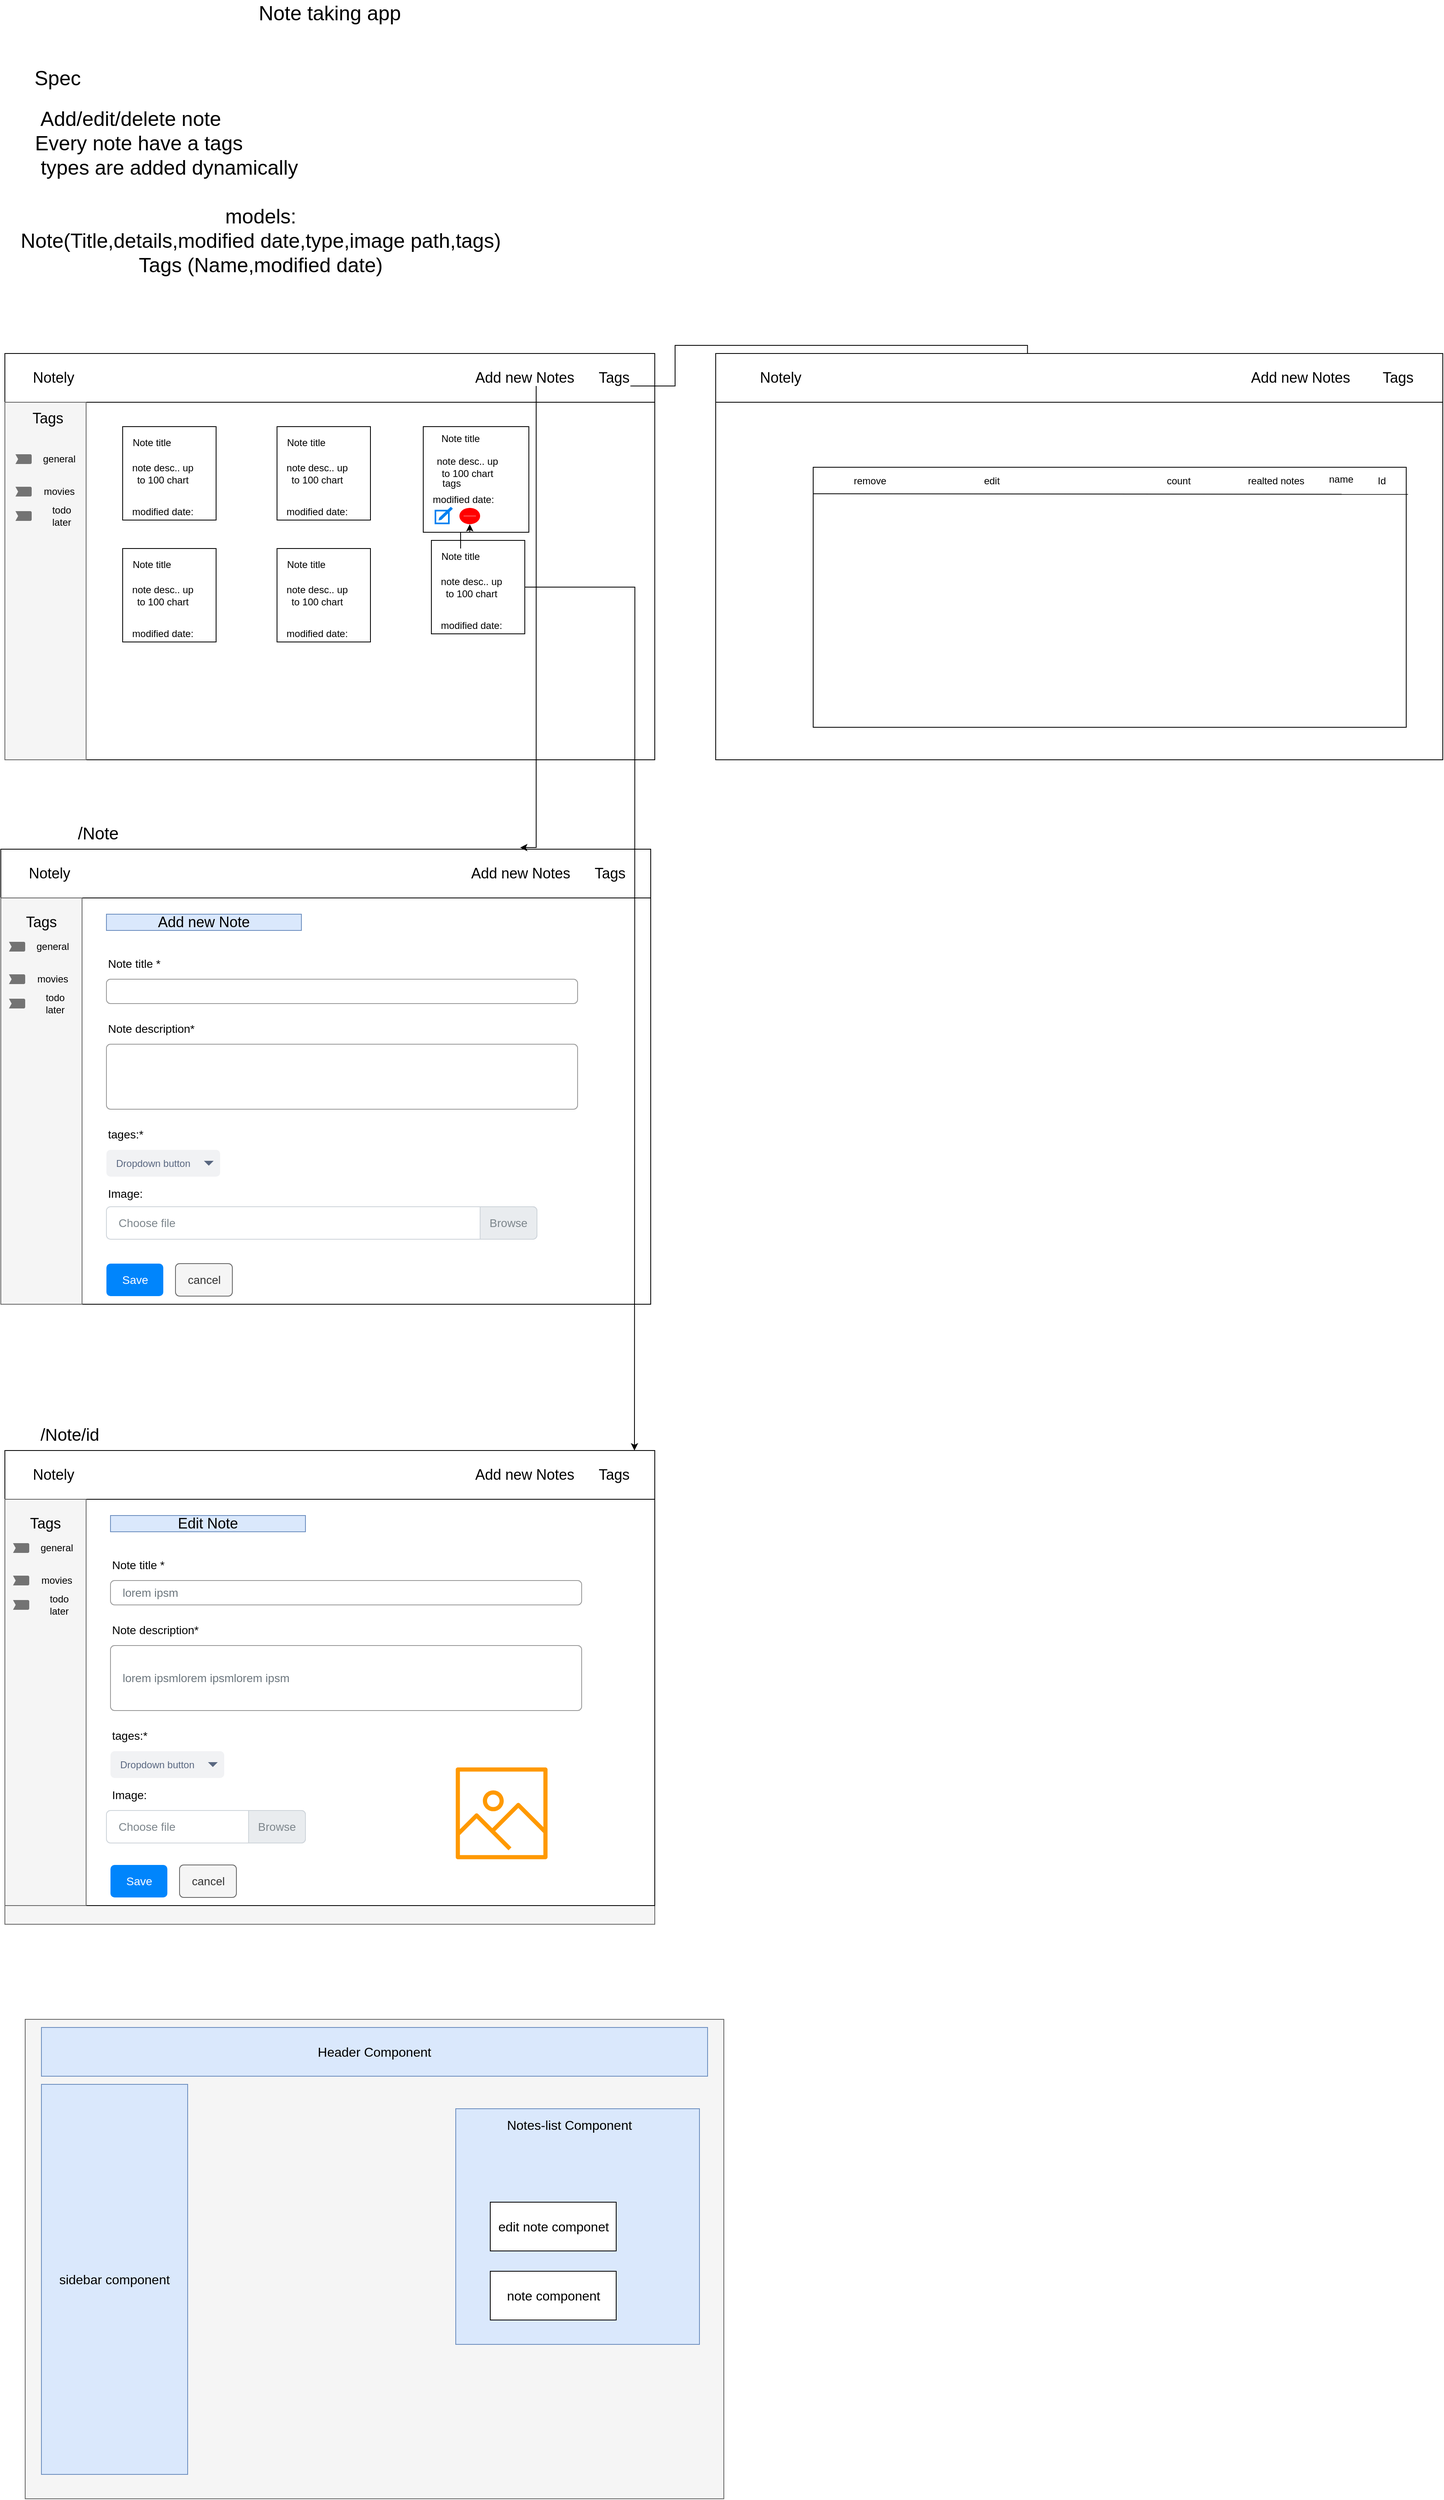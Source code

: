 <mxfile version="15.2.7" type="device"><diagram id="yvoiQX3ZDdmyQvrJNJ08" name="Page-1"><mxGraphModel dx="1185" dy="685" grid="1" gridSize="10" guides="1" tooltips="1" connect="1" arrows="1" fold="1" page="1" pageScale="1" pageWidth="850" pageHeight="1100" math="0" shadow="0"><root><mxCell id="0"/><mxCell id="1" parent="0"/><mxCell id="XDr7vgDbx87n39ObEpyf-2" value="&lt;font style=&quot;font-size: 25px&quot;&gt;Note taking app&lt;/font&gt;" style="text;html=1;strokeColor=none;fillColor=none;align=center;verticalAlign=middle;whiteSpace=wrap;rounded=0;" parent="1" vertex="1"><mxGeometry x="335" y="30" width="180" height="20" as="geometry"/></mxCell><mxCell id="XDr7vgDbx87n39ObEpyf-3" value="&lt;span style=&quot;font-size: 25px&quot;&gt;Spec&lt;/span&gt;" style="text;html=1;strokeColor=none;fillColor=none;align=center;verticalAlign=middle;whiteSpace=wrap;rounded=0;" parent="1" vertex="1"><mxGeometry x="30" y="110" width="120" height="20" as="geometry"/></mxCell><mxCell id="XDr7vgDbx87n39ObEpyf-8" value="&lt;span style=&quot;font-size: 25px&quot;&gt;models:&lt;br&gt;Note(Title,details,modified date,type,image path,tags)&lt;br&gt;Tags (Name,modified date)&lt;br&gt;&lt;/span&gt;" style="text;html=1;strokeColor=none;fillColor=none;align=center;verticalAlign=middle;whiteSpace=wrap;rounded=0;" parent="1" vertex="1"><mxGeometry x="40" y="310" width="600" height="20" as="geometry"/></mxCell><mxCell id="XDr7vgDbx87n39ObEpyf-9" value="" style="group" parent="1" vertex="1" connectable="0"><mxGeometry x="30" y="160" width="385" height="80" as="geometry"/></mxCell><mxCell id="XDr7vgDbx87n39ObEpyf-4" value="&lt;span style=&quot;font-size: 25px&quot;&gt;Add/edit/delete note&lt;/span&gt;" style="text;html=1;strokeColor=none;fillColor=none;align=center;verticalAlign=middle;whiteSpace=wrap;rounded=0;" parent="XDr7vgDbx87n39ObEpyf-9" vertex="1"><mxGeometry width="300" height="20" as="geometry"/></mxCell><mxCell id="XDr7vgDbx87n39ObEpyf-5" value="&lt;span style=&quot;font-size: 25px&quot;&gt;Every note have a tags&lt;/span&gt;" style="text;html=1;strokeColor=none;fillColor=none;align=center;verticalAlign=middle;whiteSpace=wrap;rounded=0;" parent="XDr7vgDbx87n39ObEpyf-9" vertex="1"><mxGeometry x="10" y="30" width="300" height="20" as="geometry"/></mxCell><mxCell id="XDr7vgDbx87n39ObEpyf-6" value="&lt;span style=&quot;font-size: 25px&quot;&gt;types are added dynamically&lt;/span&gt;" style="text;html=1;strokeColor=none;fillColor=none;align=center;verticalAlign=middle;whiteSpace=wrap;rounded=0;" parent="XDr7vgDbx87n39ObEpyf-9" vertex="1"><mxGeometry x="10" y="60" width="375" height="20" as="geometry"/></mxCell><mxCell id="XDr7vgDbx87n39ObEpyf-22" value="" style="group;fillColor=#f5f5f5;strokeColor=#666666;fontColor=#333333;" parent="1" vertex="1" connectable="0"><mxGeometry x="25" y="460" width="800" height="500" as="geometry"/></mxCell><mxCell id="XDr7vgDbx87n39ObEpyf-11" value="" style="rounded=0;whiteSpace=wrap;html=1;" parent="XDr7vgDbx87n39ObEpyf-22" vertex="1"><mxGeometry width="800" height="500" as="geometry"/></mxCell><mxCell id="XDr7vgDbx87n39ObEpyf-21" value="" style="group" parent="XDr7vgDbx87n39ObEpyf-22" vertex="1" connectable="0"><mxGeometry width="800" height="60" as="geometry"/></mxCell><mxCell id="XDr7vgDbx87n39ObEpyf-13" value="" style="rounded=0;whiteSpace=wrap;html=1;" parent="XDr7vgDbx87n39ObEpyf-21" vertex="1"><mxGeometry width="800" height="60" as="geometry"/></mxCell><mxCell id="XDr7vgDbx87n39ObEpyf-14" value="&lt;font style=&quot;font-size: 18px&quot;&gt;Notely&lt;/font&gt;" style="text;html=1;strokeColor=none;fillColor=none;align=center;verticalAlign=middle;whiteSpace=wrap;rounded=0;" parent="XDr7vgDbx87n39ObEpyf-21" vertex="1"><mxGeometry x="40" y="20" width="40" height="20" as="geometry"/></mxCell><mxCell id="XDr7vgDbx87n39ObEpyf-15" value="&lt;font style=&quot;font-size: 18px&quot;&gt;Tags&lt;/font&gt;" style="text;html=1;strokeColor=none;fillColor=none;align=center;verticalAlign=middle;whiteSpace=wrap;rounded=0;" parent="XDr7vgDbx87n39ObEpyf-21" vertex="1"><mxGeometry x="730" y="20" width="40" height="20" as="geometry"/></mxCell><mxCell id="XDr7vgDbx87n39ObEpyf-16" value="&lt;font style=&quot;font-size: 18px&quot;&gt;Add new Notes&lt;/font&gt;" style="text;html=1;strokeColor=none;fillColor=none;align=center;verticalAlign=middle;whiteSpace=wrap;rounded=0;" parent="XDr7vgDbx87n39ObEpyf-21" vertex="1"><mxGeometry x="570" y="20" width="140" height="20" as="geometry"/></mxCell><mxCell id="XDr7vgDbx87n39ObEpyf-23" value="" style="rounded=0;whiteSpace=wrap;html=1;fillColor=#f5f5f5;strokeColor=#666666;fontColor=#333333;" parent="XDr7vgDbx87n39ObEpyf-22" vertex="1"><mxGeometry y="60" width="100" height="440" as="geometry"/></mxCell><mxCell id="XDr7vgDbx87n39ObEpyf-79" value="" style="group;rounded=0;arcSize=26;" parent="XDr7vgDbx87n39ObEpyf-22" vertex="1" connectable="0"><mxGeometry x="145" y="90" width="115" height="115" as="geometry"/></mxCell><mxCell id="XDr7vgDbx87n39ObEpyf-38" value="" style="whiteSpace=wrap;html=1;aspect=fixed;" parent="XDr7vgDbx87n39ObEpyf-79" vertex="1"><mxGeometry width="115" height="115" as="geometry"/></mxCell><mxCell id="XDr7vgDbx87n39ObEpyf-44" value="Note title" style="text;html=1;strokeColor=none;fillColor=none;align=center;verticalAlign=middle;whiteSpace=wrap;rounded=0;" parent="XDr7vgDbx87n39ObEpyf-79" vertex="1"><mxGeometry y="10" width="72" height="20" as="geometry"/></mxCell><mxCell id="XDr7vgDbx87n39ObEpyf-46" value="note desc.. up to 100 chart" style="text;html=1;strokeColor=none;fillColor=none;align=center;verticalAlign=middle;whiteSpace=wrap;rounded=0;" parent="XDr7vgDbx87n39ObEpyf-79" vertex="1"><mxGeometry x="5" y="47.5" width="89" height="20" as="geometry"/></mxCell><mxCell id="XDr7vgDbx87n39ObEpyf-47" value="modified date:" style="text;html=1;strokeColor=none;fillColor=none;align=center;verticalAlign=middle;whiteSpace=wrap;rounded=0;" parent="XDr7vgDbx87n39ObEpyf-79" vertex="1"><mxGeometry y="95" width="99" height="20" as="geometry"/></mxCell><mxCell id="XDr7vgDbx87n39ObEpyf-80" value="" style="group;rounded=0;arcSize=26;" parent="XDr7vgDbx87n39ObEpyf-22" vertex="1" connectable="0"><mxGeometry x="335" y="90" width="115" height="115" as="geometry"/></mxCell><mxCell id="XDr7vgDbx87n39ObEpyf-81" value="" style="whiteSpace=wrap;html=1;aspect=fixed;" parent="XDr7vgDbx87n39ObEpyf-80" vertex="1"><mxGeometry width="115" height="115" as="geometry"/></mxCell><mxCell id="XDr7vgDbx87n39ObEpyf-82" value="Note title" style="text;html=1;strokeColor=none;fillColor=none;align=center;verticalAlign=middle;whiteSpace=wrap;rounded=0;" parent="XDr7vgDbx87n39ObEpyf-80" vertex="1"><mxGeometry y="10" width="72" height="20" as="geometry"/></mxCell><mxCell id="XDr7vgDbx87n39ObEpyf-83" value="note desc.. up to 100 chart" style="text;html=1;strokeColor=none;fillColor=none;align=center;verticalAlign=middle;whiteSpace=wrap;rounded=0;" parent="XDr7vgDbx87n39ObEpyf-80" vertex="1"><mxGeometry x="5" y="47.5" width="89" height="20" as="geometry"/></mxCell><mxCell id="XDr7vgDbx87n39ObEpyf-84" value="modified date:" style="text;html=1;strokeColor=none;fillColor=none;align=center;verticalAlign=middle;whiteSpace=wrap;rounded=0;" parent="XDr7vgDbx87n39ObEpyf-80" vertex="1"><mxGeometry y="95" width="99" height="20" as="geometry"/></mxCell><mxCell id="XDr7vgDbx87n39ObEpyf-85" value="" style="group;rounded=0;arcSize=26;" parent="XDr7vgDbx87n39ObEpyf-22" vertex="1" connectable="0"><mxGeometry x="525" y="90" width="120" height="130" as="geometry"/></mxCell><mxCell id="XDr7vgDbx87n39ObEpyf-86" value="" style="whiteSpace=wrap;html=1;aspect=fixed;" parent="XDr7vgDbx87n39ObEpyf-85" vertex="1"><mxGeometry x="-10" width="130" height="130" as="geometry"/></mxCell><mxCell id="XDr7vgDbx87n39ObEpyf-87" value="Note title" style="text;html=1;strokeColor=none;fillColor=none;align=center;verticalAlign=middle;whiteSpace=wrap;rounded=0;" parent="XDr7vgDbx87n39ObEpyf-85" vertex="1"><mxGeometry y="10" width="72" height="10" as="geometry"/></mxCell><mxCell id="XDr7vgDbx87n39ObEpyf-88" value="note desc.. up to 100 chart" style="text;html=1;strokeColor=none;fillColor=none;align=center;verticalAlign=middle;whiteSpace=wrap;rounded=0;" parent="XDr7vgDbx87n39ObEpyf-85" vertex="1"><mxGeometry y="40" width="89" height="20" as="geometry"/></mxCell><mxCell id="XDr7vgDbx87n39ObEpyf-89" value="modified date:" style="text;html=1;strokeColor=none;fillColor=none;align=center;verticalAlign=middle;whiteSpace=wrap;rounded=0;" parent="XDr7vgDbx87n39ObEpyf-85" vertex="1"><mxGeometry x="-10" y="80" width="99" height="20" as="geometry"/></mxCell><mxCell id="H2JSIF1cEJvXclZxtilp-1" value="" style="html=1;verticalLabelPosition=bottom;align=center;labelBackgroundColor=#ffffff;verticalAlign=top;strokeWidth=2;strokeColor=#0080F0;shadow=0;dashed=0;shape=mxgraph.ios7.icons.compose;" parent="XDr7vgDbx87n39ObEpyf-85" vertex="1"><mxGeometry x="5" y="100" width="20" height="19.1" as="geometry"/></mxCell><mxCell id="Yh9-ZsZK0XtyXWlbU38a-1" value="tags" style="text;html=1;strokeColor=none;fillColor=none;align=center;verticalAlign=middle;whiteSpace=wrap;rounded=0;" vertex="1" parent="XDr7vgDbx87n39ObEpyf-85"><mxGeometry x="5" y="60" width="40" height="20" as="geometry"/></mxCell><mxCell id="Yh9-ZsZK0XtyXWlbU38a-2" value="" style="html=1;verticalLabelPosition=bottom;labelBackgroundColor=#ffffff;verticalAlign=top;shadow=0;dashed=0;strokeWidth=2;shape=mxgraph.ios7.misc.delete;fillColor=#ff0000;strokeColor=#ffffff;sketch=0;" vertex="1" parent="XDr7vgDbx87n39ObEpyf-85"><mxGeometry x="34.5" y="100" width="25.5" height="20" as="geometry"/></mxCell><mxCell id="XDr7vgDbx87n39ObEpyf-91" value="" style="group;rounded=0;arcSize=26;" parent="XDr7vgDbx87n39ObEpyf-22" vertex="1" connectable="0"><mxGeometry x="525" y="230" width="115" height="115" as="geometry"/></mxCell><mxCell id="XDr7vgDbx87n39ObEpyf-92" value="" style="whiteSpace=wrap;html=1;aspect=fixed;" parent="XDr7vgDbx87n39ObEpyf-91" vertex="1"><mxGeometry width="115" height="115" as="geometry"/></mxCell><mxCell id="XDr7vgDbx87n39ObEpyf-93" value="Note title" style="text;html=1;strokeColor=none;fillColor=none;align=center;verticalAlign=middle;whiteSpace=wrap;rounded=0;" parent="XDr7vgDbx87n39ObEpyf-91" vertex="1"><mxGeometry y="10" width="72" height="20" as="geometry"/></mxCell><mxCell id="XDr7vgDbx87n39ObEpyf-94" value="note desc.. up to 100 chart" style="text;html=1;strokeColor=none;fillColor=none;align=center;verticalAlign=middle;whiteSpace=wrap;rounded=0;" parent="XDr7vgDbx87n39ObEpyf-91" vertex="1"><mxGeometry x="5" y="47.5" width="89" height="20" as="geometry"/></mxCell><mxCell id="XDr7vgDbx87n39ObEpyf-95" value="modified date:" style="text;html=1;strokeColor=none;fillColor=none;align=center;verticalAlign=middle;whiteSpace=wrap;rounded=0;" parent="XDr7vgDbx87n39ObEpyf-91" vertex="1"><mxGeometry y="95" width="99" height="20" as="geometry"/></mxCell><mxCell id="XDr7vgDbx87n39ObEpyf-96" value="" style="group;rounded=0;arcSize=26;" parent="XDr7vgDbx87n39ObEpyf-22" vertex="1" connectable="0"><mxGeometry x="335" y="240" width="115" height="115" as="geometry"/></mxCell><mxCell id="XDr7vgDbx87n39ObEpyf-97" value="" style="whiteSpace=wrap;html=1;aspect=fixed;" parent="XDr7vgDbx87n39ObEpyf-96" vertex="1"><mxGeometry width="115" height="115" as="geometry"/></mxCell><mxCell id="XDr7vgDbx87n39ObEpyf-98" value="Note title" style="text;html=1;strokeColor=none;fillColor=none;align=center;verticalAlign=middle;whiteSpace=wrap;rounded=0;" parent="XDr7vgDbx87n39ObEpyf-96" vertex="1"><mxGeometry y="10" width="72" height="20" as="geometry"/></mxCell><mxCell id="XDr7vgDbx87n39ObEpyf-99" value="note desc.. up to 100 chart" style="text;html=1;strokeColor=none;fillColor=none;align=center;verticalAlign=middle;whiteSpace=wrap;rounded=0;" parent="XDr7vgDbx87n39ObEpyf-96" vertex="1"><mxGeometry x="5" y="47.5" width="89" height="20" as="geometry"/></mxCell><mxCell id="XDr7vgDbx87n39ObEpyf-100" value="modified date:" style="text;html=1;strokeColor=none;fillColor=none;align=center;verticalAlign=middle;whiteSpace=wrap;rounded=0;" parent="XDr7vgDbx87n39ObEpyf-96" vertex="1"><mxGeometry y="95" width="99" height="20" as="geometry"/></mxCell><mxCell id="XDr7vgDbx87n39ObEpyf-102" value="" style="group;rounded=0;arcSize=26;" parent="XDr7vgDbx87n39ObEpyf-22" vertex="1" connectable="0"><mxGeometry x="145" y="240" width="115" height="115" as="geometry"/></mxCell><mxCell id="XDr7vgDbx87n39ObEpyf-103" value="" style="whiteSpace=wrap;html=1;aspect=fixed;" parent="XDr7vgDbx87n39ObEpyf-102" vertex="1"><mxGeometry width="115" height="115" as="geometry"/></mxCell><mxCell id="XDr7vgDbx87n39ObEpyf-104" value="Note title" style="text;html=1;strokeColor=none;fillColor=none;align=center;verticalAlign=middle;whiteSpace=wrap;rounded=0;" parent="XDr7vgDbx87n39ObEpyf-102" vertex="1"><mxGeometry y="10" width="72" height="20" as="geometry"/></mxCell><mxCell id="XDr7vgDbx87n39ObEpyf-105" value="note desc.. up to 100 chart" style="text;html=1;strokeColor=none;fillColor=none;align=center;verticalAlign=middle;whiteSpace=wrap;rounded=0;" parent="XDr7vgDbx87n39ObEpyf-102" vertex="1"><mxGeometry x="5" y="47.5" width="89" height="20" as="geometry"/></mxCell><mxCell id="XDr7vgDbx87n39ObEpyf-106" value="modified date:" style="text;html=1;strokeColor=none;fillColor=none;align=center;verticalAlign=middle;whiteSpace=wrap;rounded=0;" parent="XDr7vgDbx87n39ObEpyf-102" vertex="1"><mxGeometry y="95" width="99" height="20" as="geometry"/></mxCell><mxCell id="XDr7vgDbx87n39ObEpyf-187" value="&lt;font style=&quot;font-size: 18px&quot;&gt;Tags&lt;/font&gt;" style="text;html=1;strokeColor=none;fillColor=none;align=center;verticalAlign=middle;whiteSpace=wrap;rounded=0;" parent="XDr7vgDbx87n39ObEpyf-22" vertex="1"><mxGeometry x="33" y="70" width="40" height="20" as="geometry"/></mxCell><mxCell id="XDr7vgDbx87n39ObEpyf-34" value="" style="group" parent="XDr7vgDbx87n39ObEpyf-22" vertex="1" connectable="0"><mxGeometry x="13" y="190" width="80" height="20" as="geometry"/></mxCell><mxCell id="XDr7vgDbx87n39ObEpyf-35" value="" style="dashed=0;aspect=fixed;verticalLabelPosition=bottom;verticalAlign=top;align=center;shape=mxgraph.gmdl.bookmark;strokeColor=none;fillColor=#737373;shadow=0;sketch=0;rotation=90;" parent="XDr7vgDbx87n39ObEpyf-34" vertex="1"><mxGeometry x="4" width="12" height="20" as="geometry"/></mxCell><mxCell id="XDr7vgDbx87n39ObEpyf-36" value="todo later" style="text;html=1;strokeColor=none;fillColor=none;align=center;verticalAlign=middle;whiteSpace=wrap;rounded=0;" parent="XDr7vgDbx87n39ObEpyf-34" vertex="1"><mxGeometry x="34" width="46" height="20" as="geometry"/></mxCell><mxCell id="XDr7vgDbx87n39ObEpyf-31" value="" style="group" parent="XDr7vgDbx87n39ObEpyf-22" vertex="1" connectable="0"><mxGeometry x="13" y="160" width="74" height="20" as="geometry"/></mxCell><mxCell id="XDr7vgDbx87n39ObEpyf-32" value="" style="dashed=0;aspect=fixed;verticalLabelPosition=bottom;verticalAlign=top;align=center;shape=mxgraph.gmdl.bookmark;strokeColor=none;fillColor=#737373;shadow=0;sketch=0;rotation=90;" parent="XDr7vgDbx87n39ObEpyf-31" vertex="1"><mxGeometry x="4" width="12" height="20" as="geometry"/></mxCell><mxCell id="XDr7vgDbx87n39ObEpyf-33" value="movies" style="text;html=1;strokeColor=none;fillColor=none;align=center;verticalAlign=middle;whiteSpace=wrap;rounded=0;" parent="XDr7vgDbx87n39ObEpyf-31" vertex="1"><mxGeometry x="34" width="40" height="20" as="geometry"/></mxCell><mxCell id="XDr7vgDbx87n39ObEpyf-30" value="" style="group" parent="XDr7vgDbx87n39ObEpyf-22" vertex="1" connectable="0"><mxGeometry x="13" y="120" width="74" height="20" as="geometry"/></mxCell><mxCell id="XDr7vgDbx87n39ObEpyf-25" value="" style="dashed=0;aspect=fixed;verticalLabelPosition=bottom;verticalAlign=top;align=center;shape=mxgraph.gmdl.bookmark;strokeColor=none;fillColor=#737373;shadow=0;sketch=0;rotation=90;" parent="XDr7vgDbx87n39ObEpyf-30" vertex="1"><mxGeometry x="4" width="12" height="20" as="geometry"/></mxCell><mxCell id="XDr7vgDbx87n39ObEpyf-28" value="general" style="text;html=1;strokeColor=none;fillColor=none;align=center;verticalAlign=middle;whiteSpace=wrap;rounded=0;" parent="XDr7vgDbx87n39ObEpyf-30" vertex="1"><mxGeometry x="34" width="40" height="20" as="geometry"/></mxCell><mxCell id="Yh9-ZsZK0XtyXWlbU38a-3" value="" style="edgeStyle=orthogonalEdgeStyle;rounded=0;orthogonalLoop=1;jettySize=auto;html=1;" edge="1" parent="XDr7vgDbx87n39ObEpyf-22" source="XDr7vgDbx87n39ObEpyf-93" target="Yh9-ZsZK0XtyXWlbU38a-2"><mxGeometry relative="1" as="geometry"/></mxCell><mxCell id="XDr7vgDbx87n39ObEpyf-108" value="" style="group;fillColor=#f5f5f5;strokeColor=#666666;fontColor=#333333;" parent="1" vertex="1" connectable="0"><mxGeometry x="20" y="1070" width="800" height="560" as="geometry"/></mxCell><mxCell id="XDr7vgDbx87n39ObEpyf-109" value="" style="rounded=0;whiteSpace=wrap;html=1;" parent="XDr7vgDbx87n39ObEpyf-108" vertex="1"><mxGeometry width="800" height="560" as="geometry"/></mxCell><mxCell id="XDr7vgDbx87n39ObEpyf-110" value="" style="group" parent="XDr7vgDbx87n39ObEpyf-108" vertex="1" connectable="0"><mxGeometry width="800" height="60" as="geometry"/></mxCell><mxCell id="XDr7vgDbx87n39ObEpyf-111" value="" style="rounded=0;whiteSpace=wrap;html=1;" parent="XDr7vgDbx87n39ObEpyf-110" vertex="1"><mxGeometry width="800" height="60" as="geometry"/></mxCell><mxCell id="XDr7vgDbx87n39ObEpyf-112" value="&lt;font style=&quot;font-size: 18px&quot;&gt;Notely&lt;/font&gt;" style="text;html=1;strokeColor=none;fillColor=none;align=center;verticalAlign=middle;whiteSpace=wrap;rounded=0;" parent="XDr7vgDbx87n39ObEpyf-110" vertex="1"><mxGeometry x="40" y="20" width="40" height="20" as="geometry"/></mxCell><mxCell id="XDr7vgDbx87n39ObEpyf-113" value="&lt;font style=&quot;font-size: 18px&quot;&gt;Tags&lt;/font&gt;" style="text;html=1;strokeColor=none;fillColor=none;align=center;verticalAlign=middle;whiteSpace=wrap;rounded=0;" parent="XDr7vgDbx87n39ObEpyf-110" vertex="1"><mxGeometry x="730" y="20" width="40" height="20" as="geometry"/></mxCell><mxCell id="XDr7vgDbx87n39ObEpyf-114" value="&lt;font style=&quot;font-size: 18px&quot;&gt;Add new Notes&lt;/font&gt;" style="text;html=1;strokeColor=none;fillColor=none;align=center;verticalAlign=middle;whiteSpace=wrap;rounded=0;" parent="XDr7vgDbx87n39ObEpyf-110" vertex="1"><mxGeometry x="570" y="20" width="140" height="20" as="geometry"/></mxCell><mxCell id="XDr7vgDbx87n39ObEpyf-115" value="" style="rounded=0;whiteSpace=wrap;html=1;fillColor=#f5f5f5;strokeColor=#666666;fontColor=#333333;" parent="XDr7vgDbx87n39ObEpyf-108" vertex="1"><mxGeometry y="60" width="100" height="500" as="geometry"/></mxCell><mxCell id="XDr7vgDbx87n39ObEpyf-178" value="Note title *" style="fillColor=none;strokeColor=none;align=left;fontSize=14;rounded=0;" parent="XDr7vgDbx87n39ObEpyf-108" vertex="1"><mxGeometry x="130" y="120" width="260" height="40" as="geometry"/></mxCell><mxCell id="XDr7vgDbx87n39ObEpyf-179" value="" style="html=1;shadow=0;dashed=0;shape=mxgraph.bootstrap.rrect;rSize=5;fillColor=none;strokeColor=#999999;align=left;spacing=15;fontSize=14;fontColor=#6C767D;rounded=0;" parent="XDr7vgDbx87n39ObEpyf-108" vertex="1"><mxGeometry x="130" y="160" width="580" height="30" as="geometry"/></mxCell><mxCell id="XDr7vgDbx87n39ObEpyf-181" value="Note description*" style="fillColor=none;strokeColor=none;align=left;fontSize=14;rounded=0;" parent="XDr7vgDbx87n39ObEpyf-108" vertex="1"><mxGeometry x="130" y="200" width="260" height="40" as="geometry"/></mxCell><mxCell id="XDr7vgDbx87n39ObEpyf-182" value="" style="html=1;shadow=0;dashed=0;shape=mxgraph.bootstrap.rrect;rSize=5;fillColor=none;strokeColor=#999999;align=left;spacing=15;fontSize=14;fontColor=#6C767D;rounded=0;" parent="XDr7vgDbx87n39ObEpyf-108" vertex="1"><mxGeometry x="130" y="240" width="580" height="80" as="geometry"/></mxCell><mxCell id="XDr7vgDbx87n39ObEpyf-184" value="Save" style="html=1;shadow=0;dashed=0;shape=mxgraph.bootstrap.rrect;rSize=5;fillColor=#0085FC;strokeColor=none;align=center;fontSize=14;fontColor=#FFFFFF;rounded=0;" parent="XDr7vgDbx87n39ObEpyf-108" vertex="1"><mxGeometry x="130" y="510" width="70" height="40" as="geometry"/></mxCell><mxCell id="XDr7vgDbx87n39ObEpyf-185" value="&lt;font style=&quot;font-size: 18px&quot;&gt;Add new Note&lt;/font&gt;" style="text;html=1;strokeColor=#6c8ebf;fillColor=#dae8fc;align=center;verticalAlign=middle;whiteSpace=wrap;rounded=0;" parent="XDr7vgDbx87n39ObEpyf-108" vertex="1"><mxGeometry x="130" y="80" width="240" height="20" as="geometry"/></mxCell><mxCell id="XDr7vgDbx87n39ObEpyf-189" value="" style="group" parent="XDr7vgDbx87n39ObEpyf-108" vertex="1" connectable="0"><mxGeometry x="10" y="110" width="80" height="90" as="geometry"/></mxCell><mxCell id="XDr7vgDbx87n39ObEpyf-116" value="" style="group" parent="XDr7vgDbx87n39ObEpyf-189" vertex="1" connectable="0"><mxGeometry width="74" height="20" as="geometry"/></mxCell><mxCell id="XDr7vgDbx87n39ObEpyf-117" value="" style="dashed=0;aspect=fixed;verticalLabelPosition=bottom;verticalAlign=top;align=center;shape=mxgraph.gmdl.bookmark;strokeColor=none;fillColor=#737373;shadow=0;sketch=0;rotation=90;" parent="XDr7vgDbx87n39ObEpyf-116" vertex="1"><mxGeometry x="4" width="12" height="20" as="geometry"/></mxCell><mxCell id="XDr7vgDbx87n39ObEpyf-118" value="general" style="text;html=1;strokeColor=none;fillColor=none;align=center;verticalAlign=middle;whiteSpace=wrap;rounded=0;" parent="XDr7vgDbx87n39ObEpyf-116" vertex="1"><mxGeometry x="34" width="40" height="20" as="geometry"/></mxCell><mxCell id="XDr7vgDbx87n39ObEpyf-119" value="" style="group" parent="XDr7vgDbx87n39ObEpyf-189" vertex="1" connectable="0"><mxGeometry y="40" width="74" height="20" as="geometry"/></mxCell><mxCell id="XDr7vgDbx87n39ObEpyf-120" value="" style="dashed=0;aspect=fixed;verticalLabelPosition=bottom;verticalAlign=top;align=center;shape=mxgraph.gmdl.bookmark;strokeColor=none;fillColor=#737373;shadow=0;sketch=0;rotation=90;" parent="XDr7vgDbx87n39ObEpyf-119" vertex="1"><mxGeometry x="4" width="12" height="20" as="geometry"/></mxCell><mxCell id="XDr7vgDbx87n39ObEpyf-121" value="movies" style="text;html=1;strokeColor=none;fillColor=none;align=center;verticalAlign=middle;whiteSpace=wrap;rounded=0;" parent="XDr7vgDbx87n39ObEpyf-119" vertex="1"><mxGeometry x="34" width="40" height="20" as="geometry"/></mxCell><mxCell id="XDr7vgDbx87n39ObEpyf-122" value="" style="group" parent="XDr7vgDbx87n39ObEpyf-189" vertex="1" connectable="0"><mxGeometry y="70" width="80" height="20" as="geometry"/></mxCell><mxCell id="XDr7vgDbx87n39ObEpyf-123" value="" style="dashed=0;aspect=fixed;verticalLabelPosition=bottom;verticalAlign=top;align=center;shape=mxgraph.gmdl.bookmark;strokeColor=none;fillColor=#737373;shadow=0;sketch=0;rotation=90;" parent="XDr7vgDbx87n39ObEpyf-122" vertex="1"><mxGeometry x="4" width="12" height="20" as="geometry"/></mxCell><mxCell id="XDr7vgDbx87n39ObEpyf-124" value="todo later" style="text;html=1;strokeColor=none;fillColor=none;align=center;verticalAlign=middle;whiteSpace=wrap;rounded=0;" parent="XDr7vgDbx87n39ObEpyf-122" vertex="1"><mxGeometry x="34" width="46" height="20" as="geometry"/></mxCell><mxCell id="XDr7vgDbx87n39ObEpyf-191" value="&lt;font style=&quot;font-size: 18px&quot;&gt;Tags&lt;/font&gt;" style="text;html=1;strokeColor=none;fillColor=none;align=center;verticalAlign=middle;whiteSpace=wrap;rounded=0;" parent="XDr7vgDbx87n39ObEpyf-108" vertex="1"><mxGeometry x="30" y="80" width="40" height="20" as="geometry"/></mxCell><mxCell id="XDr7vgDbx87n39ObEpyf-195" value="tages:*" style="fillColor=none;strokeColor=none;align=left;fontSize=14;rounded=0;" parent="XDr7vgDbx87n39ObEpyf-108" vertex="1"><mxGeometry x="130" y="330" width="260" height="40" as="geometry"/></mxCell><mxCell id="XDr7vgDbx87n39ObEpyf-196" value="Dropdown button" style="rounded=1;fillColor=#F1F2F4;strokeColor=none;html=1;fontColor=#596780;align=left;fontSize=12;spacingLeft=10;sketch=0;" parent="XDr7vgDbx87n39ObEpyf-108" vertex="1"><mxGeometry x="130" y="370" width="140" height="33" as="geometry"/></mxCell><mxCell id="XDr7vgDbx87n39ObEpyf-197" value="" style="shape=triangle;direction=south;fillColor=#596780;strokeColor=none;html=1;sketch=0;" parent="XDr7vgDbx87n39ObEpyf-196" vertex="1"><mxGeometry x="1" y="0.5" width="12" height="6" relative="1" as="geometry"><mxPoint x="-20" y="-3" as="offset"/></mxGeometry></mxCell><mxCell id="XDr7vgDbx87n39ObEpyf-198" value="cancel" style="html=1;shadow=0;dashed=0;shape=mxgraph.bootstrap.rrect;rSize=5;fillColor=#f5f5f5;strokeColor=#666666;align=center;fontSize=14;rounded=0;fontColor=#333333;" parent="XDr7vgDbx87n39ObEpyf-108" vertex="1"><mxGeometry x="215" y="510" width="70" height="40" as="geometry"/></mxCell><mxCell id="XDr7vgDbx87n39ObEpyf-199" value="Choose file" style="html=1;shadow=0;dashed=0;shape=mxgraph.bootstrap.rrect;rSize=5;strokeColor=#CED4DA;html=1;whiteSpace=wrap;fillColor=#FFFFFF;fontColor=#7D868C;align=left;spacingLeft=0;spacing=15;fontSize=14;rounded=0;" parent="XDr7vgDbx87n39ObEpyf-108" vertex="1"><mxGeometry x="130" y="440" width="530" height="40" as="geometry"/></mxCell><mxCell id="XDr7vgDbx87n39ObEpyf-200" value="Browse" style="html=1;shadow=0;dashed=0;shape=mxgraph.bootstrap.rightButton;strokeColor=inherit;gradientColor=inherit;fontColor=inherit;fillColor=#E9ECEF;rSize=5;perimeter=none;whiteSpace=wrap;resizeHeight=1;fontSize=14;" parent="XDr7vgDbx87n39ObEpyf-199" vertex="1"><mxGeometry x="1" width="70" height="40" relative="1" as="geometry"><mxPoint x="-70" as="offset"/></mxGeometry></mxCell><mxCell id="XDr7vgDbx87n39ObEpyf-201" value="Image:" style="fillColor=none;strokeColor=none;align=left;fontSize=14;rounded=0;" parent="XDr7vgDbx87n39ObEpyf-108" vertex="1"><mxGeometry x="130" y="403" width="260" height="40" as="geometry"/></mxCell><mxCell id="XDr7vgDbx87n39ObEpyf-192" style="edgeStyle=orthogonalEdgeStyle;rounded=0;orthogonalLoop=1;jettySize=auto;html=1;entryX=0.799;entryY=-0.033;entryDx=0;entryDy=0;entryPerimeter=0;" parent="1" source="XDr7vgDbx87n39ObEpyf-16" target="XDr7vgDbx87n39ObEpyf-111" edge="1"><mxGeometry relative="1" as="geometry"><Array as="points"><mxPoint x="679" y="650"/><mxPoint x="679" y="650"/></Array></mxGeometry></mxCell><mxCell id="XDr7vgDbx87n39ObEpyf-202" value="/Note" style="text;html=1;strokeColor=none;fillColor=none;align=center;verticalAlign=middle;whiteSpace=wrap;rounded=0;fontSize=21;" parent="1" vertex="1"><mxGeometry x="60" y="1040" width="160" height="20" as="geometry"/></mxCell><mxCell id="XDr7vgDbx87n39ObEpyf-204" style="edgeStyle=orthogonalEdgeStyle;rounded=0;orthogonalLoop=1;jettySize=auto;html=1;fontSize=21;" parent="1" source="XDr7vgDbx87n39ObEpyf-92" edge="1"><mxGeometry relative="1" as="geometry"><mxPoint x="800" y="1810" as="targetPoint"/></mxGeometry></mxCell><mxCell id="XDr7vgDbx87n39ObEpyf-205" value="" style="group;fillColor=#f5f5f5;strokeColor=#666666;fontColor=#333333;" parent="1" vertex="1" connectable="0"><mxGeometry x="25" y="1810" width="800" height="583" as="geometry"/></mxCell><mxCell id="XDr7vgDbx87n39ObEpyf-206" value="" style="rounded=0;whiteSpace=wrap;html=1;" parent="XDr7vgDbx87n39ObEpyf-205" vertex="1"><mxGeometry width="800" height="560" as="geometry"/></mxCell><mxCell id="XDr7vgDbx87n39ObEpyf-207" value="" style="group" parent="XDr7vgDbx87n39ObEpyf-205" vertex="1" connectable="0"><mxGeometry width="800" height="60" as="geometry"/></mxCell><mxCell id="XDr7vgDbx87n39ObEpyf-208" value="" style="rounded=0;whiteSpace=wrap;html=1;" parent="XDr7vgDbx87n39ObEpyf-207" vertex="1"><mxGeometry width="800" height="60" as="geometry"/></mxCell><mxCell id="XDr7vgDbx87n39ObEpyf-209" value="&lt;font style=&quot;font-size: 18px&quot;&gt;Notely&lt;/font&gt;" style="text;html=1;strokeColor=none;fillColor=none;align=center;verticalAlign=middle;whiteSpace=wrap;rounded=0;" parent="XDr7vgDbx87n39ObEpyf-207" vertex="1"><mxGeometry x="40" y="20" width="40" height="20" as="geometry"/></mxCell><mxCell id="XDr7vgDbx87n39ObEpyf-210" value="&lt;font style=&quot;font-size: 18px&quot;&gt;Tags&lt;/font&gt;" style="text;html=1;strokeColor=none;fillColor=none;align=center;verticalAlign=middle;whiteSpace=wrap;rounded=0;" parent="XDr7vgDbx87n39ObEpyf-207" vertex="1"><mxGeometry x="730" y="20" width="40" height="20" as="geometry"/></mxCell><mxCell id="XDr7vgDbx87n39ObEpyf-211" value="&lt;font style=&quot;font-size: 18px&quot;&gt;Add new Notes&lt;/font&gt;" style="text;html=1;strokeColor=none;fillColor=none;align=center;verticalAlign=middle;whiteSpace=wrap;rounded=0;" parent="XDr7vgDbx87n39ObEpyf-207" vertex="1"><mxGeometry x="570" y="20" width="140" height="20" as="geometry"/></mxCell><mxCell id="XDr7vgDbx87n39ObEpyf-212" value="" style="rounded=0;whiteSpace=wrap;html=1;fillColor=#f5f5f5;strokeColor=#666666;fontColor=#333333;" parent="XDr7vgDbx87n39ObEpyf-205" vertex="1"><mxGeometry y="60" width="100" height="500" as="geometry"/></mxCell><mxCell id="XDr7vgDbx87n39ObEpyf-213" value="Note title *" style="fillColor=none;strokeColor=none;align=left;fontSize=14;rounded=0;" parent="XDr7vgDbx87n39ObEpyf-205" vertex="1"><mxGeometry x="130" y="120" width="260" height="40" as="geometry"/></mxCell><mxCell id="XDr7vgDbx87n39ObEpyf-214" value="lorem ipsm" style="html=1;shadow=0;dashed=0;shape=mxgraph.bootstrap.rrect;rSize=5;fillColor=none;strokeColor=#999999;align=left;spacing=15;fontSize=14;fontColor=#6C767D;rounded=0;" parent="XDr7vgDbx87n39ObEpyf-205" vertex="1"><mxGeometry x="130" y="160" width="580" height="30" as="geometry"/></mxCell><mxCell id="XDr7vgDbx87n39ObEpyf-215" value="Note description*" style="fillColor=none;strokeColor=none;align=left;fontSize=14;rounded=0;" parent="XDr7vgDbx87n39ObEpyf-205" vertex="1"><mxGeometry x="130" y="200" width="260" height="40" as="geometry"/></mxCell><mxCell id="XDr7vgDbx87n39ObEpyf-216" value="lorem ipsmlorem ipsmlorem ipsm" style="html=1;shadow=0;dashed=0;shape=mxgraph.bootstrap.rrect;rSize=5;fillColor=none;strokeColor=#999999;align=left;spacing=15;fontSize=14;fontColor=#6C767D;rounded=0;" parent="XDr7vgDbx87n39ObEpyf-205" vertex="1"><mxGeometry x="130" y="240" width="580" height="80" as="geometry"/></mxCell><mxCell id="XDr7vgDbx87n39ObEpyf-217" value="Save" style="html=1;shadow=0;dashed=0;shape=mxgraph.bootstrap.rrect;rSize=5;fillColor=#0085FC;strokeColor=none;align=center;fontSize=14;fontColor=#FFFFFF;rounded=0;" parent="XDr7vgDbx87n39ObEpyf-205" vertex="1"><mxGeometry x="130" y="510" width="70" height="40" as="geometry"/></mxCell><mxCell id="XDr7vgDbx87n39ObEpyf-218" value="&lt;font style=&quot;font-size: 18px&quot;&gt;Edit Note&lt;/font&gt;" style="text;html=1;strokeColor=#6c8ebf;fillColor=#dae8fc;align=center;verticalAlign=middle;whiteSpace=wrap;rounded=0;" parent="XDr7vgDbx87n39ObEpyf-205" vertex="1"><mxGeometry x="130" y="80" width="240" height="20" as="geometry"/></mxCell><mxCell id="XDr7vgDbx87n39ObEpyf-219" value="" style="group" parent="XDr7vgDbx87n39ObEpyf-205" vertex="1" connectable="0"><mxGeometry x="10" y="110" width="80" height="90" as="geometry"/></mxCell><mxCell id="XDr7vgDbx87n39ObEpyf-220" value="" style="group" parent="XDr7vgDbx87n39ObEpyf-219" vertex="1" connectable="0"><mxGeometry width="74" height="20" as="geometry"/></mxCell><mxCell id="XDr7vgDbx87n39ObEpyf-221" value="" style="dashed=0;aspect=fixed;verticalLabelPosition=bottom;verticalAlign=top;align=center;shape=mxgraph.gmdl.bookmark;strokeColor=none;fillColor=#737373;shadow=0;sketch=0;rotation=90;" parent="XDr7vgDbx87n39ObEpyf-220" vertex="1"><mxGeometry x="4" width="12" height="20" as="geometry"/></mxCell><mxCell id="XDr7vgDbx87n39ObEpyf-222" value="general" style="text;html=1;strokeColor=none;fillColor=none;align=center;verticalAlign=middle;whiteSpace=wrap;rounded=0;" parent="XDr7vgDbx87n39ObEpyf-220" vertex="1"><mxGeometry x="34" width="40" height="20" as="geometry"/></mxCell><mxCell id="XDr7vgDbx87n39ObEpyf-223" value="" style="group" parent="XDr7vgDbx87n39ObEpyf-219" vertex="1" connectable="0"><mxGeometry y="40" width="74" height="20" as="geometry"/></mxCell><mxCell id="XDr7vgDbx87n39ObEpyf-224" value="" style="dashed=0;aspect=fixed;verticalLabelPosition=bottom;verticalAlign=top;align=center;shape=mxgraph.gmdl.bookmark;strokeColor=none;fillColor=#737373;shadow=0;sketch=0;rotation=90;" parent="XDr7vgDbx87n39ObEpyf-223" vertex="1"><mxGeometry x="4" width="12" height="20" as="geometry"/></mxCell><mxCell id="XDr7vgDbx87n39ObEpyf-225" value="movies" style="text;html=1;strokeColor=none;fillColor=none;align=center;verticalAlign=middle;whiteSpace=wrap;rounded=0;" parent="XDr7vgDbx87n39ObEpyf-223" vertex="1"><mxGeometry x="34" width="40" height="20" as="geometry"/></mxCell><mxCell id="XDr7vgDbx87n39ObEpyf-226" value="" style="group" parent="XDr7vgDbx87n39ObEpyf-219" vertex="1" connectable="0"><mxGeometry y="70" width="80" height="20" as="geometry"/></mxCell><mxCell id="XDr7vgDbx87n39ObEpyf-227" value="" style="dashed=0;aspect=fixed;verticalLabelPosition=bottom;verticalAlign=top;align=center;shape=mxgraph.gmdl.bookmark;strokeColor=none;fillColor=#737373;shadow=0;sketch=0;rotation=90;" parent="XDr7vgDbx87n39ObEpyf-226" vertex="1"><mxGeometry x="4" width="12" height="20" as="geometry"/></mxCell><mxCell id="XDr7vgDbx87n39ObEpyf-228" value="todo later" style="text;html=1;strokeColor=none;fillColor=none;align=center;verticalAlign=middle;whiteSpace=wrap;rounded=0;" parent="XDr7vgDbx87n39ObEpyf-226" vertex="1"><mxGeometry x="34" width="46" height="20" as="geometry"/></mxCell><mxCell id="XDr7vgDbx87n39ObEpyf-229" value="&lt;font style=&quot;font-size: 18px&quot;&gt;Tags&lt;/font&gt;" style="text;html=1;strokeColor=none;fillColor=none;align=center;verticalAlign=middle;whiteSpace=wrap;rounded=0;" parent="XDr7vgDbx87n39ObEpyf-205" vertex="1"><mxGeometry x="30" y="80" width="40" height="20" as="geometry"/></mxCell><mxCell id="XDr7vgDbx87n39ObEpyf-230" value="tages:*" style="fillColor=none;strokeColor=none;align=left;fontSize=14;rounded=0;" parent="XDr7vgDbx87n39ObEpyf-205" vertex="1"><mxGeometry x="130" y="330" width="260" height="40" as="geometry"/></mxCell><mxCell id="XDr7vgDbx87n39ObEpyf-231" value="Dropdown button" style="rounded=1;fillColor=#F1F2F4;strokeColor=none;html=1;fontColor=#596780;align=left;fontSize=12;spacingLeft=10;sketch=0;" parent="XDr7vgDbx87n39ObEpyf-205" vertex="1"><mxGeometry x="130" y="370" width="140" height="33" as="geometry"/></mxCell><mxCell id="XDr7vgDbx87n39ObEpyf-232" value="" style="shape=triangle;direction=south;fillColor=#596780;strokeColor=none;html=1;sketch=0;" parent="XDr7vgDbx87n39ObEpyf-231" vertex="1"><mxGeometry x="1" y="0.5" width="12" height="6" relative="1" as="geometry"><mxPoint x="-20" y="-3" as="offset"/></mxGeometry></mxCell><mxCell id="XDr7vgDbx87n39ObEpyf-233" value="cancel" style="html=1;shadow=0;dashed=0;shape=mxgraph.bootstrap.rrect;rSize=5;fillColor=#f5f5f5;strokeColor=#666666;align=center;fontSize=14;rounded=0;fontColor=#333333;" parent="XDr7vgDbx87n39ObEpyf-205" vertex="1"><mxGeometry x="215" y="510" width="70" height="40" as="geometry"/></mxCell><mxCell id="XDr7vgDbx87n39ObEpyf-234" value="Choose file" style="html=1;shadow=0;dashed=0;shape=mxgraph.bootstrap.rrect;rSize=5;strokeColor=#CED4DA;html=1;whiteSpace=wrap;fillColor=#FFFFFF;fontColor=#7D868C;align=left;spacingLeft=0;spacing=15;fontSize=14;rounded=0;" parent="XDr7vgDbx87n39ObEpyf-205" vertex="1"><mxGeometry x="125" y="443" width="245" height="40" as="geometry"/></mxCell><mxCell id="XDr7vgDbx87n39ObEpyf-235" value="Browse" style="html=1;shadow=0;dashed=0;shape=mxgraph.bootstrap.rightButton;strokeColor=inherit;gradientColor=inherit;fontColor=inherit;fillColor=#E9ECEF;rSize=5;perimeter=none;whiteSpace=wrap;resizeHeight=1;fontSize=14;" parent="XDr7vgDbx87n39ObEpyf-234" vertex="1"><mxGeometry x="1" width="70" height="40" relative="1" as="geometry"><mxPoint x="-70" as="offset"/></mxGeometry></mxCell><mxCell id="XDr7vgDbx87n39ObEpyf-236" value="Image:" style="fillColor=none;strokeColor=none;align=left;fontSize=14;rounded=0;" parent="XDr7vgDbx87n39ObEpyf-205" vertex="1"><mxGeometry x="130" y="403" width="260" height="40" as="geometry"/></mxCell><mxCell id="XDr7vgDbx87n39ObEpyf-238" value="" style="sketch=0;outlineConnect=0;fontColor=#232F3E;gradientColor=none;fillColor=#FF9900;strokeColor=none;dashed=0;verticalLabelPosition=bottom;verticalAlign=top;align=center;html=1;fontSize=12;fontStyle=0;aspect=fixed;pointerEvents=1;shape=mxgraph.aws4.container_registry_image;rounded=0;" parent="XDr7vgDbx87n39ObEpyf-205" vertex="1"><mxGeometry x="555" y="390" width="113" height="113" as="geometry"/></mxCell><mxCell id="XDr7vgDbx87n39ObEpyf-237" value="/Note/id" style="text;html=1;strokeColor=none;fillColor=none;align=center;verticalAlign=middle;whiteSpace=wrap;rounded=0;fontSize=21;" parent="1" vertex="1"><mxGeometry x="25" y="1780" width="160" height="20" as="geometry"/></mxCell><mxCell id="XDr7vgDbx87n39ObEpyf-321" style="edgeStyle=orthogonalEdgeStyle;rounded=0;orthogonalLoop=1;jettySize=auto;html=1;entryX=0.511;entryY=-0.003;entryDx=0;entryDy=0;entryPerimeter=0;fontSize=16;" parent="1" source="XDr7vgDbx87n39ObEpyf-15" edge="1"><mxGeometry relative="1" as="geometry"><Array as="points"><mxPoint x="850" y="500"/><mxPoint x="850" y="450"/><mxPoint x="1284" y="450"/></Array><mxPoint x="1283.8" y="469.82" as="targetPoint"/></mxGeometry></mxCell><mxCell id="XDr7vgDbx87n39ObEpyf-323" value="" style="group" parent="1" vertex="1" connectable="0"><mxGeometry x="50" y="2510" width="860" height="590" as="geometry"/></mxCell><mxCell id="XDr7vgDbx87n39ObEpyf-313" value="" style="rounded=0;whiteSpace=wrap;html=1;fontSize=16;fillColor=#f5f5f5;strokeColor=#666666;fontColor=#333333;" parent="XDr7vgDbx87n39ObEpyf-323" vertex="1"><mxGeometry width="860" height="590" as="geometry"/></mxCell><mxCell id="XDr7vgDbx87n39ObEpyf-314" value="" style="rounded=0;whiteSpace=wrap;html=1;fontSize=16;fillColor=#dae8fc;strokeColor=#6c8ebf;" parent="XDr7vgDbx87n39ObEpyf-323" vertex="1"><mxGeometry x="530" y="110" width="300" height="290" as="geometry"/></mxCell><mxCell id="XDr7vgDbx87n39ObEpyf-315" value="Notes-list Component" style="text;html=1;strokeColor=none;fillColor=none;align=center;verticalAlign=middle;whiteSpace=wrap;rounded=0;fontSize=16;" parent="XDr7vgDbx87n39ObEpyf-323" vertex="1"><mxGeometry x="580" y="120" width="180" height="20" as="geometry"/></mxCell><mxCell id="XDr7vgDbx87n39ObEpyf-316" value="Header Component" style="rounded=0;whiteSpace=wrap;html=1;fontSize=16;fillColor=#dae8fc;strokeColor=#6c8ebf;" parent="XDr7vgDbx87n39ObEpyf-323" vertex="1"><mxGeometry x="20" y="10" width="820" height="60" as="geometry"/></mxCell><mxCell id="XDr7vgDbx87n39ObEpyf-317" value="sidebar component" style="rounded=0;whiteSpace=wrap;html=1;fontSize=16;fillColor=#dae8fc;strokeColor=#6c8ebf;" parent="XDr7vgDbx87n39ObEpyf-323" vertex="1"><mxGeometry x="20" y="80" width="180" height="480" as="geometry"/></mxCell><mxCell id="XDr7vgDbx87n39ObEpyf-319" value="note component" style="rounded=0;whiteSpace=wrap;html=1;fontSize=16;" parent="XDr7vgDbx87n39ObEpyf-323" vertex="1"><mxGeometry x="572.5" y="310" width="155" height="60" as="geometry"/></mxCell><mxCell id="XDr7vgDbx87n39ObEpyf-320" value="edit note componet" style="rounded=0;whiteSpace=wrap;html=1;fontSize=16;" parent="XDr7vgDbx87n39ObEpyf-323" vertex="1"><mxGeometry x="572.5" y="225" width="155" height="60" as="geometry"/></mxCell><mxCell id="Yh9-ZsZK0XtyXWlbU38a-165" value="" style="rounded=0;whiteSpace=wrap;html=1;" vertex="1" parent="1"><mxGeometry x="900" y="460" width="895" height="500" as="geometry"/></mxCell><mxCell id="Yh9-ZsZK0XtyXWlbU38a-218" value="" style="rounded=0;whiteSpace=wrap;html=1;" vertex="1" parent="1"><mxGeometry x="900" y="460" width="895" height="60" as="geometry"/></mxCell><mxCell id="Yh9-ZsZK0XtyXWlbU38a-219" value="&lt;font style=&quot;font-size: 18px&quot;&gt;Notely&lt;/font&gt;" style="text;html=1;strokeColor=none;fillColor=none;align=center;verticalAlign=middle;whiteSpace=wrap;rounded=0;" vertex="1" parent="1"><mxGeometry x="960" y="480" width="40" height="20" as="geometry"/></mxCell><mxCell id="Yh9-ZsZK0XtyXWlbU38a-220" value="&lt;font style=&quot;font-size: 18px&quot;&gt;Tags&lt;/font&gt;" style="text;html=1;strokeColor=none;fillColor=none;align=center;verticalAlign=middle;whiteSpace=wrap;rounded=0;" vertex="1" parent="1"><mxGeometry x="1720" y="480" width="40" height="20" as="geometry"/></mxCell><mxCell id="Yh9-ZsZK0XtyXWlbU38a-221" value="&lt;font style=&quot;font-size: 18px&quot;&gt;Add new Notes&lt;/font&gt;" style="text;html=1;strokeColor=none;fillColor=none;align=center;verticalAlign=middle;whiteSpace=wrap;rounded=0;" vertex="1" parent="1"><mxGeometry x="1550" y="480" width="140" height="20" as="geometry"/></mxCell><mxCell id="Yh9-ZsZK0XtyXWlbU38a-224" value="" style="rounded=0;whiteSpace=wrap;html=1;" vertex="1" parent="1"><mxGeometry x="1020" y="600" width="730" height="320" as="geometry"/></mxCell><mxCell id="Yh9-ZsZK0XtyXWlbU38a-225" value="" style="endArrow=none;html=1;exitX=0;exitY=0.102;exitDx=0;exitDy=0;exitPerimeter=0;entryX=1.003;entryY=0.104;entryDx=0;entryDy=0;entryPerimeter=0;" edge="1" parent="1" source="Yh9-ZsZK0XtyXWlbU38a-224" target="Yh9-ZsZK0XtyXWlbU38a-224"><mxGeometry width="50" height="50" relative="1" as="geometry"><mxPoint x="1170" y="700" as="sourcePoint"/><mxPoint x="1220" y="650" as="targetPoint"/></mxGeometry></mxCell><mxCell id="Yh9-ZsZK0XtyXWlbU38a-226" value="Id" style="text;html=1;strokeColor=none;fillColor=none;align=center;verticalAlign=middle;whiteSpace=wrap;rounded=0;" vertex="1" parent="1"><mxGeometry x="1700" y="607" width="40" height="20" as="geometry"/></mxCell><mxCell id="Yh9-ZsZK0XtyXWlbU38a-227" value="name" style="text;html=1;strokeColor=none;fillColor=none;align=center;verticalAlign=middle;whiteSpace=wrap;rounded=0;" vertex="1" parent="1"><mxGeometry x="1650" y="605" width="40" height="20" as="geometry"/></mxCell><mxCell id="Yh9-ZsZK0XtyXWlbU38a-228" value="realted notes" style="text;html=1;strokeColor=none;fillColor=none;align=center;verticalAlign=middle;whiteSpace=wrap;rounded=0;" vertex="1" parent="1"><mxGeometry x="1540" y="607" width="100" height="20" as="geometry"/></mxCell><mxCell id="Yh9-ZsZK0XtyXWlbU38a-229" value="count" style="text;html=1;strokeColor=none;fillColor=none;align=center;verticalAlign=middle;whiteSpace=wrap;rounded=0;" vertex="1" parent="1"><mxGeometry x="1420" y="607" width="100" height="20" as="geometry"/></mxCell><mxCell id="Yh9-ZsZK0XtyXWlbU38a-230" value="edit" style="text;html=1;strokeColor=none;fillColor=none;align=center;verticalAlign=middle;whiteSpace=wrap;rounded=0;" vertex="1" parent="1"><mxGeometry x="1190" y="607" width="100" height="20" as="geometry"/></mxCell><mxCell id="Yh9-ZsZK0XtyXWlbU38a-231" value="remove" style="text;html=1;strokeColor=none;fillColor=none;align=center;verticalAlign=middle;whiteSpace=wrap;rounded=0;" vertex="1" parent="1"><mxGeometry x="1040" y="607" width="100" height="20" as="geometry"/></mxCell></root></mxGraphModel></diagram></mxfile>